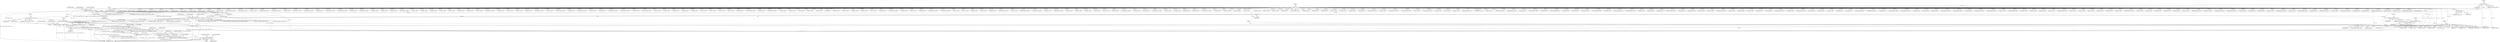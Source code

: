 digraph "0_ImageMagick_56d6e20de489113617cbbddaf41e92600a34db22@array" {
"1019343" [label="(Call,msl_info->image[n] == (Image *) NULL)"];
"1017912" [label="(Call,msl_info->image[n] == (Image *) NULL)"];
"1017918" [label="(Call,(Image *) NULL)"];
"1017908" [label="(Call,(Image*) NULL)"];
"1000237" [label="(Call,(char *) NULL)"];
"1000232" [label="(Call,(const char *) NULL)"];
"1018117" [label="(Call,msl_info->image[n] == (Image *) NULL)"];
"1018123" [label="(Call,(Image *) NULL)"];
"1018113" [label="(Call,(Image*) NULL)"];
"1019349" [label="(Call,(Image *) NULL)"];
"1018251" [label="(Call,(Image*) NULL)"];
"1018149" [label="(Call,(const xmlChar *) NULL)"];
"1018137" [label="(Call,(const xmlChar **) NULL)"];
"1018046" [label="(Call,(Image*) NULL)"];
"1017944" [label="(Call,(const xmlChar *) NULL)"];
"1017932" [label="(Call,(const xmlChar **) NULL)"];
"1019383" [label="(Call,CropImage(msl_info->image[n],&rectInfo, &msl_info->image[n]->exception))"];
"1019381" [label="(Call,newImage=CropImage(msl_info->image[n],&rectInfo, &msl_info->image[n]->exception))"];
"1019400" [label="(Call,newImage == (Image *) NULL)"];
"1019418" [label="(Call,msl_info->image[n]=newImage)"];
"1019412" [label="(Call,DestroyImage(msl_info->image[n]))"];
"1019406" [label="(Call,msl_info->image[n]=DestroyImage(msl_info->image[n]))"];
"1017024" [label="(Call,(const xmlChar *) NULL)"];
"1018046" [label="(Call,(Image*) NULL)"];
"1014142" [label="(Call,(char **) NULL)"];
"1010798" [label="(Call,(const xmlChar *) NULL)"];
"1017467" [label="(Call,(Image *) NULL)"];
"1015745" [label="(Call,(const xmlChar *) NULL)"];
"1017932" [label="(Call,(const xmlChar **) NULL)"];
"1000443" [label="(Call,(Image *) NULL)"];
"1019360" [label="(Block,)"];
"1007796" [label="(Call,(char **) NULL)"];
"1016888" [label="(Call,(char **) NULL)"];
"1012032" [label="(Call,(char **) NULL)"];
"1014502" [label="(Call,(Image *) NULL)"];
"1017918" [label="(Call,(Image *) NULL)"];
"1019381" [label="(Call,newImage=CropImage(msl_info->image[n],&rectInfo, &msl_info->image[n]->exception))"];
"1003100" [label="(Call,(char **) NULL)"];
"1014729" [label="(Call,(const xmlChar *) NULL)"];
"1008582" [label="(Call,(const xmlChar *) NULL)"];
"1016387" [label="(Call,(char **) NULL)"];
"1018139" [label="(Identifier,NULL)"];
"1016837" [label="(Call,(const xmlChar *) NULL)"];
"1000234" [label="(Identifier,NULL)"];
"1019445" [label="(Call,msl_info->image[n] == (Image *) NULL)"];
"1009820" [label="(Call,(const xmlChar *) NULL)"];
"1010587" [label="(Call,(Image *) NULL)"];
"1016133" [label="(Call,(const char *) NULL)"];
"1003342" [label="(Call,(const xmlChar *) NULL)"];
"1008856" [label="(Call,(Image *) NULL)"];
"1009117" [label="(Call,(const xmlChar *) NULL)"];
"1004334" [label="(Call,(const xmlChar *) NULL)"];
"1010545" [label="(Call,(Image *) NULL)"];
"1004476" [label="(Call,(const xmlChar *) NULL)"];
"1014438" [label="(Call,(Image *) NULL)"];
"1017930" [label="(Call,attributes == (const xmlChar **) NULL)"];
"1004223" [label="(Call,(Image *) NULL)"];
"1004443" [label="(Call,(Image *) NULL)"];
"1017911" [label="(ControlStructure,if (msl_info->image[n] == (Image *) NULL))"];
"1001578" [label="(Call,(const xmlChar *) NULL)"];
"1005702" [label="(Call,(char **) NULL)"];
"1009445" [label="(Call,(Image *) NULL)"];
"1014856" [label="(Call,(Image *) NULL)"];
"1017912" [label="(Call,msl_info->image[n] == (Image *) NULL)"];
"1001878" [label="(Call,(char **) NULL)"];
"1011909" [label="(Call,(char **) NULL)"];
"1006409" [label="(Call,(Image *) NULL)"];
"1018123" [label="(Call,(Image *) NULL)"];
"1017931" [label="(Identifier,attributes)"];
"1001942" [label="(Call,(Image *) NULL)"];
"1009559" [label="(Call,(char **) NULL)"];
"1018654" [label="(Call,(const xmlChar *) NULL)"];
"1003311" [label="(Call,(Image *) NULL)"];
"1008674" [label="(Call,(char **) NULL)"];
"1016998" [label="(Call,(Image *) NULL)"];
"1016530" [label="(Call,(Image *) NULL)"];
"1019593" [label="(Call,value != NULL)"];
"1018956" [label="(Call,(const xmlChar *) NULL)"];
"1018044" [label="(Call,watermark != (Image*) NULL)"];
"1005566" [label="(Call,(char **) NULL)"];
"1004729" [label="(Call,(const xmlChar *) NULL)"];
"1009780" [label="(Call,(Image *) NULL)"];
"1019424" [label="(Identifier,newImage)"];
"1019251" [label="(Call,(const xmlChar *) NULL)"];
"1002635" [label="(Call,(Image *) NULL)"];
"1013972" [label="(Call,(Image *) NULL)"];
"1006776" [label="(Call,(const xmlChar *) NULL)"];
"1002016" [label="(Call,(const xmlChar *) NULL)"];
"1015719" [label="(Call,(Image *) NULL)"];
"1017744" [label="(Call,(const xmlChar *) NULL)"];
"1018048" [label="(Identifier,NULL)"];
"1018315" [label="(Call,msl_info->image[n] == (Image *) NULL)"];
"1008628" [label="(Call,(char **) NULL)"];
"1018781" [label="(Call,(Image *) NULL)"];
"1018137" [label="(Call,(const xmlChar **) NULL)"];
"1003476" [label="(Call,(Image *) NULL)"];
"1019418" [label="(Call,msl_info->image[n]=newImage)"];
"1006368" [label="(Call,(Image *) NULL)"];
"1000279" [label="(Call,(Image *) NULL)"];
"1018249" [label="(Call,stereoImage != (Image*) NULL)"];
"1019173" [label="(Call,(char **) NULL)"];
"1001058" [label="(Call,(char **) NULL)"];
"1005603" [label="(Call,(char **) NULL)"];
"1018251" [label="(Call,(Image*) NULL)"];
"1016684" [label="(Call,(char **) NULL)"];
"1019225" [label="(Call,(Image *) NULL)"];
"1002948" [label="(Call,(Image *) NULL)"];
"1006241" [label="(Call,(const xmlChar *) NULL)"];
"1004306" [label="(Call,(Image *) NULL)"];
"1001756" [label="(Call,(const xmlChar *) NULL)"];
"1006857" [label="(Call,(Image *) NULL)"];
"1018135" [label="(Call,attributes == (const xmlChar **) NULL)"];
"1019382" [label="(Identifier,newImage)"];
"1003989" [label="(Call,(Image *) NULL)"];
"1012916" [label="(Call,(char *) NULL)"];
"1010015" [label="(Call,(char **) NULL)"];
"1017719" [label="(Call,(Image *) NULL)"];
"1000239" [label="(Identifier,NULL)"];
"1002451" [label="(Call,(Image *) NULL)"];
"1011200" [label="(Call,(Image *) NULL)"];
"1010393" [label="(Call,(Image *) NULL)"];
"1012993" [label="(Call,(Image *) NULL)"];
"1006330" [label="(Call,(char **) NULL)"];
"1018116" [label="(ControlStructure,if (msl_info->image[n] == (Image *) NULL))"];
"1017221" [label="(Call,(Image *) NULL)"];
"1017906" [label="(Call,*\n          watermark = (Image*) NULL)"];
"1002525" [label="(Call,(const xmlChar *) NULL)"];
"1014248" [label="(Call,(Image *) NULL)"];
"1018128" [label="(Identifier,OptionError)"];
"1019413" [label="(Call,msl_info->image[n])"];
"1007724" [label="(Call,(char **) NULL)"];
"1014207" [label="(Call,(Image *) NULL)"];
"1007223" [label="(Call,(const xmlChar *) NULL)"];
"1013018" [label="(Call,(const xmlChar *) NULL)"];
"1017674" [label="(Call,(char **) NULL)"];
"1019409" [label="(Identifier,msl_info)"];
"1000936" [label="(Call,(char **) NULL)"];
"1019354" [label="(Identifier,OptionError)"];
"1018922" [label="(Call,msl_info->image[n] == (Image *) NULL)"];
"1006216" [label="(Call,(Image *) NULL)"];
"1009893" [label="(Call,(char **) NULL)"];
"1004956" [label="(Call,(Image *) NULL)"];
"1018449" [label="(Call,(const xmlChar *) NULL)"];
"1019407" [label="(Call,msl_info->image[n])"];
"1019402" [label="(Call,(Image *) NULL)"];
"1000959" [label="(Call,(char **) NULL)"];
"1000533" [label="(Call,(const xmlChar *) NULL)"];
"1006434" [label="(Call,(const xmlChar *) NULL)"];
"1014663" [label="(Call,(Image *) NULL)"];
"1018113" [label="(Call,(Image*) NULL)"];
"1019425" [label="(ControlStructure,break;)"];
"1002331" [label="(Call,(const xmlChar *) NULL)"];
"1008729" [label="(Call,(Image *) NULL)"];
"1009605" [label="(Call,(Image *) NULL)"];
"1015066" [label="(Call,(Image *) NULL)"];
"1005726" [label="(Call,(char **) NULL)"];
"1006523" [label="(Call,(char **) NULL)"];
"1006627" [label="(Call,(Image *) NULL)"];
"1010277" [label="(Call,(const xmlChar *) NULL)"];
"1002499" [label="(Call,(Image *) NULL)"];
"1009081" [label="(Call,(Image *) NULL)"];
"1012865" [label="(Call,(const xmlChar *) NULL)"];
"1019383" [label="(Call,CropImage(msl_info->image[n],&rectInfo, &msl_info->image[n]->exception))"];
"1000484" [label="(Call,(Image *) NULL)"];
"1017564" [label="(Call,(Image *) NULL)"];
"1008142" [label="(Call,(Image *) NULL)"];
"1007570" [label="(Call,(Image *) NULL)"];
"1017923" [label="(Identifier,OptionError)"];
"1014281" [label="(Call,(const xmlChar *) NULL)"];
"1016811" [label="(Call,(Image *) NULL)"];
"1019031" [label="(Call,(const char *) NULL)"];
"1007182" [label="(Call,(Image *) NULL)"];
"1009876" [label="(Call,(char **) NULL)"];
"1010252" [label="(Call,(Image *) NULL)"];
"1013695" [label="(Call,(char **) NULL)"];
"1017833" [label="(Call,(char **) NULL)"];
"1017871" [label="(Call,(Image *) NULL)"];
"1018321" [label="(Call,(Image *) NULL)"];
"1000230" [label="(Call,keyword=(const char *) NULL)"];
"1007668" [label="(Call,(const xmlChar *) NULL)"];
"1019343" [label="(Call,msl_info->image[n] == (Image *) NULL)"];
"1006751" [label="(Call,(Image *) NULL)"];
"1008334" [label="(Call,(Image *) NULL)"];
"1019400" [label="(Call,newImage == (Image *) NULL)"];
"1007621" [label="(Call,(Image *) NULL)"];
"1010734" [label="(Call,(char **) NULL)"];
"1015016" [label="(Call,(Image *) NULL)"];
"1018821" [label="(Call,(Image *) NULL)"];
"1013607" [label="(Call,(Image *) NULL)"];
"1019399" [label="(ControlStructure,if (newImage == (Image *) NULL))"];
"1002291" [label="(Call,(Image *) NULL)"];
"1007967" [label="(Call,(const xmlChar *) NULL)"];
"1017364" [label="(Call,(char **) NULL)"];
"1011472" [label="(Call,(const xmlChar **) NULL)"];
"1000232" [label="(Call,(const char *) NULL)"];
"1002997" [label="(Call,(const xmlChar *) NULL)"];
"1013107" [label="(Call,(char **) NULL)"];
"1016555" [label="(Call,(const xmlChar *) NULL)"];
"1009940" [label="(Call,(char **) NULL)"];
"1019096" [label="(Call,(Image *) NULL)"];
"1011886" [label="(Call,(char **) NULL)"];
"1019412" [label="(Call,DestroyImage(msl_info->image[n]))"];
"1018928" [label="(Call,(Image *) NULL)"];
"1015669" [label="(Call,(char **) NULL)"];
"1012853" [label="(Call,(const xmlChar **) NULL)"];
"1000235" [label="(Call,value=(char *) NULL)"];
"1018258" [label="(Call,StereoImage(msl_info->image[n], stereoImage, &msl_info->image[n]->exception))"];
"1009965" [label="(Call,(char **) NULL)"];
"1019406" [label="(Call,msl_info->image[n]=DestroyImage(msl_info->image[n]))"];
"1004981" [label="(Call,(const xmlChar *) NULL)"];
"1017910" [label="(Identifier,NULL)"];
"1002709" [label="(Call,(const xmlChar *) NULL)"];
"1008246" [label="(Call,(Image *) NULL)"];
"1018118" [label="(Call,msl_info->image[n])"];
"1014003" [label="(Call,(const xmlChar *) NULL)"];
"1017913" [label="(Call,msl_info->image[n])"];
"1018623" [label="(Call,msl_info->image[n] == (Image *) NULL)"];
"1001731" [label="(Call,(Image *) NULL)"];
"1019219" [label="(Call,msl_info->image[n] == (Image *) NULL)"];
"1005108" [label="(Call,(const xmlChar *) NULL)"];
"1015487" [label="(Call,(Image *) NULL)"];
"1018560" [label="(Call,(Image *) NULL)"];
"1003448" [label="(Call,(const char *) NULL)"];
"1000307" [label="(Call,(const xmlChar *) NULL)"];
"1001550" [label="(Call,(Image *) NULL)"];
"1018071" [label="(Call,(Image *) NULL)"];
"1019421" [label="(Identifier,msl_info)"];
"1019122" [label="(Call,(const xmlChar *) NULL)"];
"1019477" [label="(Call,(const xmlChar *) NULL)"];
"1005059" [label="(Call,(Image *) NULL)"];
"1001680" [label="(Call,(Image *) NULL)"];
"1012626" [label="(Call,(Image *) NULL)"];
"1014528" [label="(Call,(const xmlChar *) NULL)"];
"1015235" [label="(Call,(Image *) NULL)"];
"1003765" [label="(Call,(const char *) NULL)"];
"1001084" [label="(Call,(char **) NULL)"];
"1003943" [label="(Call,(char **) NULL)"];
"1010418" [label="(Call,(const xmlChar *) NULL)"];
"1019389" [label="(Call,&rectInfo)"];
"1009284" [label="(Call,(char **) NULL)"];
"1014901" [label="(Call,(Image *) NULL)"];
"1019090" [label="(Call,msl_info->image[n] == (Image *) NULL)"];
"1008651" [label="(Call,(char **) NULL)"];
"1010884" [label="(Call,(Image *) NULL)"];
"1002239" [label="(Call,(Image *) NULL)"];
"1018117" [label="(Call,msl_info->image[n] == (Image *) NULL)"];
"1017596" [label="(Call,(const xmlChar *) NULL)"];
"1017946" [label="(Identifier,NULL)"];
"1018276" [label="(Call,(Image *) NULL)"];
"1010082" [label="(Call,(Image *) NULL)"];
"1017492" [label="(Call,(const xmlChar *) NULL)"];
"1018151" [label="(Identifier,NULL)"];
"1013238" [label="(Call,(Image *) NULL)"];
"1017427" [label="(Call,(Image *) NULL)"];
"1017920" [label="(Identifier,NULL)"];
"1002576" [label="(Call,(char **) NULL)"];
"1015276" [label="(Call,(Image *) NULL)"];
"1017934" [label="(Identifier,NULL)"];
"1009646" [label="(Call,(Image *) NULL)"];
"1012662" [label="(Call,(const xmlChar *) NULL)"];
"1019391" [label="(Call,&msl_info->image[n]->exception)"];
"1017246" [label="(Call,(const xmlChar *) NULL)"];
"1018125" [label="(Identifier,NULL)"];
"1018149" [label="(Call,(const xmlChar *) NULL)"];
"1019365" [label="(Identifier,rectInfo)"];
"1018136" [label="(Identifier,attributes)"];
"1002676" [label="(Call,(Image *) NULL)"];
"1008160" [label="(Call,(const xmlChar *) NULL)"];
"1008359" [label="(Call,(const xmlChar *) NULL)"];
"1015445" [label="(Call,(Image *) NULL)"];
"1016362" [label="(Call,(char **) NULL)"];
"1018115" [label="(Identifier,NULL)"];
"1019344" [label="(Call,msl_info->image[n])"];
"1014704" [label="(Call,(Image *) NULL)"];
"1019451" [label="(Call,(Image *) NULL)"];
"1019349" [label="(Call,(Image *) NULL)"];
"1018410" [label="(Call,msl_info->image[n] == (Image *) NULL)"];
"1011228" [label="(Call,(const xmlChar *) NULL)"];
"1013639" [label="(Call,(const xmlChar *) NULL)"];
"1004832" [label="(Call,(Image *) NULL)"];
"1010626" [label="(Call,(const xmlChar *) NULL)"];
"1013264" [label="(Call,(const xmlChar *) NULL)"];
"1018710" [label="(Call,(char **) NULL)"];
"1010110" [label="(Call,(const xmlChar *) NULL)"];
"1019342" [label="(ControlStructure,if (msl_info->image[n] == (Image *) NULL))"];
"1018815" [label="(Call,msl_info->image[n] == (Image *) NULL)"];
"1002906" [label="(Call,(Image *) NULL)"];
"1006931" [label="(Call,(Image *) NULL)"];
"1007056" [label="(Call,(Image *) NULL)"];
"1009990" [label="(Call,(char **) NULL)"];
"1003505" [label="(Call,(const xmlChar *) NULL)"];
"1012008" [label="(Call,(char **) NULL)"];
"1013764" [label="(Call,(char **) NULL)"];
"1009203" [label="(Call,(char **) NULL)"];
"1013929" [label="(Call,(Image *) NULL)"];
"1016947" [label="(Call,(Image *) NULL)"];
"1018629" [label="(Call,(Image *) NULL)"];
"1014785" [label="(Call,(char **) NULL)"];
"1017908" [label="(Call,(Image*) NULL)"];
"1018846" [label="(Call,(const xmlChar *) NULL)"];
"1015584" [label="(Call,(char **) NULL)"];
"1014978" [label="(Call,(char **) NULL)"];
"1006586" [label="(Call,(Image *) NULL)"];
"1007941" [label="(Call,(Image *) NULL)"];
"1004701" [label="(Call,(Image *) NULL)"];
"1010507" [label="(Call,(char **) NULL)"];
"1015091" [label="(Call,(const xmlChar *) NULL)"];
"1008997" [label="(Call,(const char *) NULL)"];
"1018145" [label="(Call,attributes[i] != (const xmlChar *) NULL)"];
"1017940" [label="(Call,attributes[i] != (const xmlChar *) NULL)"];
"1019401" [label="(Identifier,newImage)"];
"1018111" [label="(Call,*\n          stereoImage = (Image*) NULL)"];
"1008887" [label="(Call,(const xmlChar *) NULL)"];
"1009470" [label="(Call,(const xmlChar *) NULL)"];
"1016489" [label="(Call,(Image *) NULL)"];
"1016763" [label="(Call,(Image *) NULL)"];
"1019419" [label="(Call,msl_info->image[n])"];
"1019405" [label="(ControlStructure,break;)"];
"1017180" [label="(Call,(Image *) NULL)"];
"1000237" [label="(Call,(char *) NULL)"];
"1007821" [label="(Call,(char **) NULL)"];
"1010786" [label="(Call,(const xmlChar **) NULL)"];
"1013787" [label="(Call,(char **) NULL)"];
"1015301" [label="(Call,(const xmlChar *) NULL)"];
"1008556" [label="(Call,(Image *) NULL)"];
"1014927" [label="(Call,(const xmlChar *) NULL)"];
"1008415" [label="(Call,(char **) NULL)"];
"1019384" [label="(Call,msl_info->image[n])"];
"1019610" [label="(MethodReturn,static void)"];
"1015528" [label="(Call,(const xmlChar *) NULL)"];
"1016278" [label="(Call,(Image *) NULL)"];
"1001983" [label="(Call,(Image *) NULL)"];
"1018053" [label="(Call,SteganoImage(msl_info->image[n], watermark, &msl_info->image[n]->exception))"];
"1011483" [label="(Call,(const xmlChar *) NULL)"];
"1017944" [label="(Call,(const xmlChar *) NULL)"];
"1004660" [label="(Call,(Image *) NULL)"];
"1008486" [label="(Call,(Image *) NULL)"];
"1016306" [label="(Call,(const xmlChar *) NULL)"];
"1018416" [label="(Call,(Image *) NULL)"];
"1013153" [label="(Call,(Image *) NULL)"];
"1018253" [label="(Identifier,NULL)"];
"1019351" [label="(Identifier,NULL)"];
"1019343" -> "1019342"  [label="AST: "];
"1019343" -> "1019349"  [label="CFG: "];
"1019344" -> "1019343"  [label="AST: "];
"1019349" -> "1019343"  [label="AST: "];
"1019354" -> "1019343"  [label="CFG: "];
"1019365" -> "1019343"  [label="CFG: "];
"1019343" -> "1019610"  [label="DDG: msl_info->image[n] == (Image *) NULL"];
"1019343" -> "1019610"  [label="DDG: (Image *) NULL"];
"1019343" -> "1019610"  [label="DDG: msl_info->image[n]"];
"1017912" -> "1019343"  [label="DDG: msl_info->image[n]"];
"1018117" -> "1019343"  [label="DDG: msl_info->image[n]"];
"1019349" -> "1019343"  [label="DDG: NULL"];
"1019343" -> "1019383"  [label="DDG: msl_info->image[n]"];
"1017912" -> "1017911"  [label="AST: "];
"1017912" -> "1017918"  [label="CFG: "];
"1017913" -> "1017912"  [label="AST: "];
"1017918" -> "1017912"  [label="AST: "];
"1017923" -> "1017912"  [label="CFG: "];
"1017931" -> "1017912"  [label="CFG: "];
"1017912" -> "1019610"  [label="DDG: msl_info->image[n]"];
"1017912" -> "1019610"  [label="DDG: msl_info->image[n] == (Image *) NULL"];
"1017912" -> "1019610"  [label="DDG: (Image *) NULL"];
"1017918" -> "1017912"  [label="DDG: NULL"];
"1017912" -> "1018053"  [label="DDG: msl_info->image[n]"];
"1017912" -> "1018315"  [label="DDG: msl_info->image[n]"];
"1017912" -> "1018410"  [label="DDG: msl_info->image[n]"];
"1017912" -> "1018623"  [label="DDG: msl_info->image[n]"];
"1017912" -> "1018815"  [label="DDG: msl_info->image[n]"];
"1017912" -> "1018922"  [label="DDG: msl_info->image[n]"];
"1017912" -> "1019090"  [label="DDG: msl_info->image[n]"];
"1017912" -> "1019219"  [label="DDG: msl_info->image[n]"];
"1017912" -> "1019445"  [label="DDG: msl_info->image[n]"];
"1017918" -> "1017920"  [label="CFG: "];
"1017919" -> "1017918"  [label="AST: "];
"1017920" -> "1017918"  [label="AST: "];
"1017908" -> "1017918"  [label="DDG: NULL"];
"1017918" -> "1017932"  [label="DDG: NULL"];
"1017918" -> "1019593"  [label="DDG: NULL"];
"1017908" -> "1017906"  [label="AST: "];
"1017908" -> "1017910"  [label="CFG: "];
"1017909" -> "1017908"  [label="AST: "];
"1017910" -> "1017908"  [label="AST: "];
"1017906" -> "1017908"  [label="CFG: "];
"1017908" -> "1017906"  [label="DDG: NULL"];
"1000237" -> "1017908"  [label="DDG: NULL"];
"1000237" -> "1000235"  [label="AST: "];
"1000237" -> "1000239"  [label="CFG: "];
"1000238" -> "1000237"  [label="AST: "];
"1000239" -> "1000237"  [label="AST: "];
"1000235" -> "1000237"  [label="CFG: "];
"1000237" -> "1000235"  [label="DDG: NULL"];
"1000232" -> "1000237"  [label="DDG: NULL"];
"1000237" -> "1000279"  [label="DDG: NULL"];
"1000237" -> "1000307"  [label="DDG: NULL"];
"1000237" -> "1000443"  [label="DDG: NULL"];
"1000237" -> "1000484"  [label="DDG: NULL"];
"1000237" -> "1000533"  [label="DDG: NULL"];
"1000237" -> "1000936"  [label="DDG: NULL"];
"1000237" -> "1000959"  [label="DDG: NULL"];
"1000237" -> "1001058"  [label="DDG: NULL"];
"1000237" -> "1001084"  [label="DDG: NULL"];
"1000237" -> "1001550"  [label="DDG: NULL"];
"1000237" -> "1001578"  [label="DDG: NULL"];
"1000237" -> "1001680"  [label="DDG: NULL"];
"1000237" -> "1001731"  [label="DDG: NULL"];
"1000237" -> "1001756"  [label="DDG: NULL"];
"1000237" -> "1001878"  [label="DDG: NULL"];
"1000237" -> "1001942"  [label="DDG: NULL"];
"1000237" -> "1001983"  [label="DDG: NULL"];
"1000237" -> "1002016"  [label="DDG: NULL"];
"1000237" -> "1002239"  [label="DDG: NULL"];
"1000237" -> "1002291"  [label="DDG: NULL"];
"1000237" -> "1002331"  [label="DDG: NULL"];
"1000237" -> "1002451"  [label="DDG: NULL"];
"1000237" -> "1002499"  [label="DDG: NULL"];
"1000237" -> "1002525"  [label="DDG: NULL"];
"1000237" -> "1002576"  [label="DDG: NULL"];
"1000237" -> "1002635"  [label="DDG: NULL"];
"1000237" -> "1002676"  [label="DDG: NULL"];
"1000237" -> "1002709"  [label="DDG: NULL"];
"1000237" -> "1002906"  [label="DDG: NULL"];
"1000237" -> "1002948"  [label="DDG: NULL"];
"1000237" -> "1002997"  [label="DDG: NULL"];
"1000237" -> "1003100"  [label="DDG: NULL"];
"1000237" -> "1003311"  [label="DDG: NULL"];
"1000237" -> "1003342"  [label="DDG: NULL"];
"1000237" -> "1003448"  [label="DDG: NULL"];
"1000237" -> "1003476"  [label="DDG: NULL"];
"1000237" -> "1003505"  [label="DDG: NULL"];
"1000237" -> "1003765"  [label="DDG: NULL"];
"1000237" -> "1003943"  [label="DDG: NULL"];
"1000237" -> "1003989"  [label="DDG: NULL"];
"1000237" -> "1004223"  [label="DDG: NULL"];
"1000237" -> "1004306"  [label="DDG: NULL"];
"1000237" -> "1004334"  [label="DDG: NULL"];
"1000237" -> "1004443"  [label="DDG: NULL"];
"1000237" -> "1004476"  [label="DDG: NULL"];
"1000237" -> "1004660"  [label="DDG: NULL"];
"1000237" -> "1004701"  [label="DDG: NULL"];
"1000237" -> "1004729"  [label="DDG: NULL"];
"1000237" -> "1004832"  [label="DDG: NULL"];
"1000237" -> "1004956"  [label="DDG: NULL"];
"1000237" -> "1004981"  [label="DDG: NULL"];
"1000237" -> "1005059"  [label="DDG: NULL"];
"1000237" -> "1005108"  [label="DDG: NULL"];
"1000237" -> "1005566"  [label="DDG: NULL"];
"1000237" -> "1005603"  [label="DDG: NULL"];
"1000237" -> "1005702"  [label="DDG: NULL"];
"1000237" -> "1005726"  [label="DDG: NULL"];
"1000237" -> "1006216"  [label="DDG: NULL"];
"1000237" -> "1006241"  [label="DDG: NULL"];
"1000237" -> "1006330"  [label="DDG: NULL"];
"1000237" -> "1006368"  [label="DDG: NULL"];
"1000237" -> "1006409"  [label="DDG: NULL"];
"1000237" -> "1006434"  [label="DDG: NULL"];
"1000237" -> "1006523"  [label="DDG: NULL"];
"1000237" -> "1006586"  [label="DDG: NULL"];
"1000237" -> "1006627"  [label="DDG: NULL"];
"1000237" -> "1006751"  [label="DDG: NULL"];
"1000237" -> "1006776"  [label="DDG: NULL"];
"1000237" -> "1006857"  [label="DDG: NULL"];
"1000237" -> "1006931"  [label="DDG: NULL"];
"1000237" -> "1007056"  [label="DDG: NULL"];
"1000237" -> "1007182"  [label="DDG: NULL"];
"1000237" -> "1007223"  [label="DDG: NULL"];
"1000237" -> "1007570"  [label="DDG: NULL"];
"1000237" -> "1007621"  [label="DDG: NULL"];
"1000237" -> "1007668"  [label="DDG: NULL"];
"1000237" -> "1007724"  [label="DDG: NULL"];
"1000237" -> "1007796"  [label="DDG: NULL"];
"1000237" -> "1007821"  [label="DDG: NULL"];
"1000237" -> "1007941"  [label="DDG: NULL"];
"1000237" -> "1007967"  [label="DDG: NULL"];
"1000237" -> "1008142"  [label="DDG: NULL"];
"1000237" -> "1008160"  [label="DDG: NULL"];
"1000237" -> "1008246"  [label="DDG: NULL"];
"1000237" -> "1008334"  [label="DDG: NULL"];
"1000237" -> "1008359"  [label="DDG: NULL"];
"1000237" -> "1008415"  [label="DDG: NULL"];
"1000237" -> "1008486"  [label="DDG: NULL"];
"1000237" -> "1008556"  [label="DDG: NULL"];
"1000237" -> "1008582"  [label="DDG: NULL"];
"1000237" -> "1008628"  [label="DDG: NULL"];
"1000237" -> "1008651"  [label="DDG: NULL"];
"1000237" -> "1008674"  [label="DDG: NULL"];
"1000237" -> "1008729"  [label="DDG: NULL"];
"1000237" -> "1008856"  [label="DDG: NULL"];
"1000237" -> "1008887"  [label="DDG: NULL"];
"1000237" -> "1008997"  [label="DDG: NULL"];
"1000237" -> "1009081"  [label="DDG: NULL"];
"1000237" -> "1009117"  [label="DDG: NULL"];
"1000237" -> "1009203"  [label="DDG: NULL"];
"1000237" -> "1009284"  [label="DDG: NULL"];
"1000237" -> "1009445"  [label="DDG: NULL"];
"1000237" -> "1009470"  [label="DDG: NULL"];
"1000237" -> "1009559"  [label="DDG: NULL"];
"1000237" -> "1009605"  [label="DDG: NULL"];
"1000237" -> "1009646"  [label="DDG: NULL"];
"1000237" -> "1009780"  [label="DDG: NULL"];
"1000237" -> "1009820"  [label="DDG: NULL"];
"1000237" -> "1009876"  [label="DDG: NULL"];
"1000237" -> "1009893"  [label="DDG: NULL"];
"1000237" -> "1009940"  [label="DDG: NULL"];
"1000237" -> "1009965"  [label="DDG: NULL"];
"1000237" -> "1009990"  [label="DDG: NULL"];
"1000237" -> "1010015"  [label="DDG: NULL"];
"1000237" -> "1010082"  [label="DDG: NULL"];
"1000237" -> "1010110"  [label="DDG: NULL"];
"1000237" -> "1010252"  [label="DDG: NULL"];
"1000237" -> "1010277"  [label="DDG: NULL"];
"1000237" -> "1010393"  [label="DDG: NULL"];
"1000237" -> "1010418"  [label="DDG: NULL"];
"1000237" -> "1010507"  [label="DDG: NULL"];
"1000237" -> "1010545"  [label="DDG: NULL"];
"1000237" -> "1010587"  [label="DDG: NULL"];
"1000237" -> "1010626"  [label="DDG: NULL"];
"1000237" -> "1010734"  [label="DDG: NULL"];
"1000237" -> "1010786"  [label="DDG: NULL"];
"1000237" -> "1010798"  [label="DDG: NULL"];
"1000237" -> "1010884"  [label="DDG: NULL"];
"1000237" -> "1011200"  [label="DDG: NULL"];
"1000237" -> "1011228"  [label="DDG: NULL"];
"1000237" -> "1011472"  [label="DDG: NULL"];
"1000237" -> "1011483"  [label="DDG: NULL"];
"1000237" -> "1011886"  [label="DDG: NULL"];
"1000237" -> "1011909"  [label="DDG: NULL"];
"1000237" -> "1012008"  [label="DDG: NULL"];
"1000237" -> "1012032"  [label="DDG: NULL"];
"1000237" -> "1012626"  [label="DDG: NULL"];
"1000237" -> "1012662"  [label="DDG: NULL"];
"1000237" -> "1012853"  [label="DDG: NULL"];
"1000237" -> "1012865"  [label="DDG: NULL"];
"1000237" -> "1012916"  [label="DDG: NULL"];
"1000237" -> "1012993"  [label="DDG: NULL"];
"1000237" -> "1013018"  [label="DDG: NULL"];
"1000237" -> "1013107"  [label="DDG: NULL"];
"1000237" -> "1013153"  [label="DDG: NULL"];
"1000237" -> "1013238"  [label="DDG: NULL"];
"1000237" -> "1013264"  [label="DDG: NULL"];
"1000237" -> "1013607"  [label="DDG: NULL"];
"1000237" -> "1013639"  [label="DDG: NULL"];
"1000237" -> "1013695"  [label="DDG: NULL"];
"1000237" -> "1013764"  [label="DDG: NULL"];
"1000237" -> "1013787"  [label="DDG: NULL"];
"1000237" -> "1013929"  [label="DDG: NULL"];
"1000237" -> "1013972"  [label="DDG: NULL"];
"1000237" -> "1014003"  [label="DDG: NULL"];
"1000237" -> "1014142"  [label="DDG: NULL"];
"1000237" -> "1014207"  [label="DDG: NULL"];
"1000237" -> "1014248"  [label="DDG: NULL"];
"1000237" -> "1014281"  [label="DDG: NULL"];
"1000237" -> "1014438"  [label="DDG: NULL"];
"1000237" -> "1014502"  [label="DDG: NULL"];
"1000237" -> "1014528"  [label="DDG: NULL"];
"1000237" -> "1014663"  [label="DDG: NULL"];
"1000237" -> "1014704"  [label="DDG: NULL"];
"1000237" -> "1014729"  [label="DDG: NULL"];
"1000237" -> "1014785"  [label="DDG: NULL"];
"1000237" -> "1014856"  [label="DDG: NULL"];
"1000237" -> "1014901"  [label="DDG: NULL"];
"1000237" -> "1014927"  [label="DDG: NULL"];
"1000237" -> "1014978"  [label="DDG: NULL"];
"1000237" -> "1015016"  [label="DDG: NULL"];
"1000237" -> "1015066"  [label="DDG: NULL"];
"1000237" -> "1015091"  [label="DDG: NULL"];
"1000237" -> "1015235"  [label="DDG: NULL"];
"1000237" -> "1015276"  [label="DDG: NULL"];
"1000237" -> "1015301"  [label="DDG: NULL"];
"1000237" -> "1015445"  [label="DDG: NULL"];
"1000237" -> "1015487"  [label="DDG: NULL"];
"1000237" -> "1015528"  [label="DDG: NULL"];
"1000237" -> "1015584"  [label="DDG: NULL"];
"1000237" -> "1015669"  [label="DDG: NULL"];
"1000237" -> "1015719"  [label="DDG: NULL"];
"1000237" -> "1015745"  [label="DDG: NULL"];
"1000237" -> "1016133"  [label="DDG: NULL"];
"1000237" -> "1016278"  [label="DDG: NULL"];
"1000237" -> "1016306"  [label="DDG: NULL"];
"1000237" -> "1016362"  [label="DDG: NULL"];
"1000237" -> "1016387"  [label="DDG: NULL"];
"1000237" -> "1016489"  [label="DDG: NULL"];
"1000237" -> "1016530"  [label="DDG: NULL"];
"1000237" -> "1016555"  [label="DDG: NULL"];
"1000237" -> "1016684"  [label="DDG: NULL"];
"1000237" -> "1016763"  [label="DDG: NULL"];
"1000237" -> "1016811"  [label="DDG: NULL"];
"1000237" -> "1016837"  [label="DDG: NULL"];
"1000237" -> "1016888"  [label="DDG: NULL"];
"1000237" -> "1016947"  [label="DDG: NULL"];
"1000237" -> "1016998"  [label="DDG: NULL"];
"1000237" -> "1017024"  [label="DDG: NULL"];
"1000237" -> "1017180"  [label="DDG: NULL"];
"1000237" -> "1017221"  [label="DDG: NULL"];
"1000237" -> "1017246"  [label="DDG: NULL"];
"1000237" -> "1017364"  [label="DDG: NULL"];
"1000237" -> "1017427"  [label="DDG: NULL"];
"1000237" -> "1017467"  [label="DDG: NULL"];
"1000237" -> "1017492"  [label="DDG: NULL"];
"1000237" -> "1017564"  [label="DDG: NULL"];
"1000237" -> "1017596"  [label="DDG: NULL"];
"1000237" -> "1017674"  [label="DDG: NULL"];
"1000237" -> "1017719"  [label="DDG: NULL"];
"1000237" -> "1017744"  [label="DDG: NULL"];
"1000237" -> "1017833"  [label="DDG: NULL"];
"1000237" -> "1017871"  [label="DDG: NULL"];
"1000237" -> "1017944"  [label="DDG: NULL"];
"1000237" -> "1018046"  [label="DDG: NULL"];
"1000237" -> "1018113"  [label="DDG: NULL"];
"1000237" -> "1018149"  [label="DDG: NULL"];
"1000237" -> "1018251"  [label="DDG: NULL"];
"1000237" -> "1018321"  [label="DDG: NULL"];
"1000237" -> "1018416"  [label="DDG: NULL"];
"1000237" -> "1018449"  [label="DDG: NULL"];
"1000237" -> "1018560"  [label="DDG: NULL"];
"1000237" -> "1018629"  [label="DDG: NULL"];
"1000237" -> "1018654"  [label="DDG: NULL"];
"1000237" -> "1018710"  [label="DDG: NULL"];
"1000237" -> "1018781"  [label="DDG: NULL"];
"1000237" -> "1018821"  [label="DDG: NULL"];
"1000237" -> "1018846"  [label="DDG: NULL"];
"1000237" -> "1018928"  [label="DDG: NULL"];
"1000237" -> "1018956"  [label="DDG: NULL"];
"1000237" -> "1019031"  [label="DDG: NULL"];
"1000237" -> "1019096"  [label="DDG: NULL"];
"1000237" -> "1019122"  [label="DDG: NULL"];
"1000237" -> "1019173"  [label="DDG: NULL"];
"1000237" -> "1019225"  [label="DDG: NULL"];
"1000237" -> "1019251"  [label="DDG: NULL"];
"1000237" -> "1019349"  [label="DDG: NULL"];
"1000237" -> "1019451"  [label="DDG: NULL"];
"1000237" -> "1019477"  [label="DDG: NULL"];
"1000237" -> "1019593"  [label="DDG: NULL"];
"1000232" -> "1000230"  [label="AST: "];
"1000232" -> "1000234"  [label="CFG: "];
"1000233" -> "1000232"  [label="AST: "];
"1000234" -> "1000232"  [label="AST: "];
"1000230" -> "1000232"  [label="CFG: "];
"1000232" -> "1000230"  [label="DDG: NULL"];
"1018117" -> "1018116"  [label="AST: "];
"1018117" -> "1018123"  [label="CFG: "];
"1018118" -> "1018117"  [label="AST: "];
"1018123" -> "1018117"  [label="AST: "];
"1018128" -> "1018117"  [label="CFG: "];
"1018136" -> "1018117"  [label="CFG: "];
"1018117" -> "1019610"  [label="DDG: msl_info->image[n] == (Image *) NULL"];
"1018117" -> "1019610"  [label="DDG: msl_info->image[n]"];
"1018117" -> "1019610"  [label="DDG: (Image *) NULL"];
"1018123" -> "1018117"  [label="DDG: NULL"];
"1018117" -> "1018258"  [label="DDG: msl_info->image[n]"];
"1018117" -> "1018315"  [label="DDG: msl_info->image[n]"];
"1018117" -> "1018410"  [label="DDG: msl_info->image[n]"];
"1018117" -> "1018623"  [label="DDG: msl_info->image[n]"];
"1018117" -> "1018815"  [label="DDG: msl_info->image[n]"];
"1018117" -> "1018922"  [label="DDG: msl_info->image[n]"];
"1018117" -> "1019090"  [label="DDG: msl_info->image[n]"];
"1018117" -> "1019219"  [label="DDG: msl_info->image[n]"];
"1018117" -> "1019445"  [label="DDG: msl_info->image[n]"];
"1018123" -> "1018125"  [label="CFG: "];
"1018124" -> "1018123"  [label="AST: "];
"1018125" -> "1018123"  [label="AST: "];
"1018113" -> "1018123"  [label="DDG: NULL"];
"1018123" -> "1018137"  [label="DDG: NULL"];
"1018123" -> "1019593"  [label="DDG: NULL"];
"1018113" -> "1018111"  [label="AST: "];
"1018113" -> "1018115"  [label="CFG: "];
"1018114" -> "1018113"  [label="AST: "];
"1018115" -> "1018113"  [label="AST: "];
"1018111" -> "1018113"  [label="CFG: "];
"1018113" -> "1018111"  [label="DDG: NULL"];
"1019349" -> "1019351"  [label="CFG: "];
"1019350" -> "1019349"  [label="AST: "];
"1019351" -> "1019349"  [label="AST: "];
"1018251" -> "1019349"  [label="DDG: NULL"];
"1018046" -> "1019349"  [label="DDG: NULL"];
"1019349" -> "1019402"  [label="DDG: NULL"];
"1019349" -> "1019593"  [label="DDG: NULL"];
"1018251" -> "1018249"  [label="AST: "];
"1018251" -> "1018253"  [label="CFG: "];
"1018252" -> "1018251"  [label="AST: "];
"1018253" -> "1018251"  [label="AST: "];
"1018249" -> "1018251"  [label="CFG: "];
"1018251" -> "1018249"  [label="DDG: NULL"];
"1018149" -> "1018251"  [label="DDG: NULL"];
"1018251" -> "1018276"  [label="DDG: NULL"];
"1018251" -> "1018321"  [label="DDG: NULL"];
"1018251" -> "1018416"  [label="DDG: NULL"];
"1018251" -> "1018629"  [label="DDG: NULL"];
"1018251" -> "1018821"  [label="DDG: NULL"];
"1018251" -> "1018928"  [label="DDG: NULL"];
"1018251" -> "1019096"  [label="DDG: NULL"];
"1018251" -> "1019225"  [label="DDG: NULL"];
"1018251" -> "1019451"  [label="DDG: NULL"];
"1018251" -> "1019593"  [label="DDG: NULL"];
"1018149" -> "1018145"  [label="AST: "];
"1018149" -> "1018151"  [label="CFG: "];
"1018150" -> "1018149"  [label="AST: "];
"1018151" -> "1018149"  [label="AST: "];
"1018145" -> "1018149"  [label="CFG: "];
"1018149" -> "1018145"  [label="DDG: NULL"];
"1018137" -> "1018149"  [label="DDG: NULL"];
"1018149" -> "1019593"  [label="DDG: NULL"];
"1018137" -> "1018135"  [label="AST: "];
"1018137" -> "1018139"  [label="CFG: "];
"1018138" -> "1018137"  [label="AST: "];
"1018139" -> "1018137"  [label="AST: "];
"1018135" -> "1018137"  [label="CFG: "];
"1018137" -> "1018135"  [label="DDG: NULL"];
"1018137" -> "1019593"  [label="DDG: NULL"];
"1018046" -> "1018044"  [label="AST: "];
"1018046" -> "1018048"  [label="CFG: "];
"1018047" -> "1018046"  [label="AST: "];
"1018048" -> "1018046"  [label="AST: "];
"1018044" -> "1018046"  [label="CFG: "];
"1018046" -> "1018044"  [label="DDG: NULL"];
"1017944" -> "1018046"  [label="DDG: NULL"];
"1018046" -> "1018071"  [label="DDG: NULL"];
"1018046" -> "1018321"  [label="DDG: NULL"];
"1018046" -> "1018416"  [label="DDG: NULL"];
"1018046" -> "1018629"  [label="DDG: NULL"];
"1018046" -> "1018821"  [label="DDG: NULL"];
"1018046" -> "1018928"  [label="DDG: NULL"];
"1018046" -> "1019096"  [label="DDG: NULL"];
"1018046" -> "1019225"  [label="DDG: NULL"];
"1018046" -> "1019451"  [label="DDG: NULL"];
"1018046" -> "1019593"  [label="DDG: NULL"];
"1017944" -> "1017940"  [label="AST: "];
"1017944" -> "1017946"  [label="CFG: "];
"1017945" -> "1017944"  [label="AST: "];
"1017946" -> "1017944"  [label="AST: "];
"1017940" -> "1017944"  [label="CFG: "];
"1017944" -> "1017940"  [label="DDG: NULL"];
"1017932" -> "1017944"  [label="DDG: NULL"];
"1017944" -> "1019593"  [label="DDG: NULL"];
"1017932" -> "1017930"  [label="AST: "];
"1017932" -> "1017934"  [label="CFG: "];
"1017933" -> "1017932"  [label="AST: "];
"1017934" -> "1017932"  [label="AST: "];
"1017930" -> "1017932"  [label="CFG: "];
"1017932" -> "1017930"  [label="DDG: NULL"];
"1017932" -> "1019593"  [label="DDG: NULL"];
"1019383" -> "1019381"  [label="AST: "];
"1019383" -> "1019391"  [label="CFG: "];
"1019384" -> "1019383"  [label="AST: "];
"1019389" -> "1019383"  [label="AST: "];
"1019391" -> "1019383"  [label="AST: "];
"1019381" -> "1019383"  [label="CFG: "];
"1019383" -> "1019610"  [label="DDG: &rectInfo"];
"1019383" -> "1019610"  [label="DDG: msl_info->image[n]"];
"1019383" -> "1019610"  [label="DDG: &msl_info->image[n]->exception"];
"1019383" -> "1019381"  [label="DDG: msl_info->image[n]"];
"1019383" -> "1019381"  [label="DDG: &rectInfo"];
"1019383" -> "1019381"  [label="DDG: &msl_info->image[n]->exception"];
"1019383" -> "1019412"  [label="DDG: msl_info->image[n]"];
"1019381" -> "1019360"  [label="AST: "];
"1019382" -> "1019381"  [label="AST: "];
"1019401" -> "1019381"  [label="CFG: "];
"1019381" -> "1019610"  [label="DDG: CropImage(msl_info->image[n],&rectInfo, &msl_info->image[n]->exception)"];
"1019381" -> "1019400"  [label="DDG: newImage"];
"1019400" -> "1019399"  [label="AST: "];
"1019400" -> "1019402"  [label="CFG: "];
"1019401" -> "1019400"  [label="AST: "];
"1019402" -> "1019400"  [label="AST: "];
"1019405" -> "1019400"  [label="CFG: "];
"1019409" -> "1019400"  [label="CFG: "];
"1019400" -> "1019610"  [label="DDG: newImage == (Image *) NULL"];
"1019400" -> "1019610"  [label="DDG: newImage"];
"1019400" -> "1019610"  [label="DDG: (Image *) NULL"];
"1019402" -> "1019400"  [label="DDG: NULL"];
"1019400" -> "1019418"  [label="DDG: newImage"];
"1019418" -> "1019360"  [label="AST: "];
"1019418" -> "1019424"  [label="CFG: "];
"1019419" -> "1019418"  [label="AST: "];
"1019424" -> "1019418"  [label="AST: "];
"1019425" -> "1019418"  [label="CFG: "];
"1019418" -> "1019610"  [label="DDG: msl_info->image[n]"];
"1019418" -> "1019610"  [label="DDG: newImage"];
"1019412" -> "1019406"  [label="AST: "];
"1019412" -> "1019413"  [label="CFG: "];
"1019413" -> "1019412"  [label="AST: "];
"1019406" -> "1019412"  [label="CFG: "];
"1019412" -> "1019406"  [label="DDG: msl_info->image[n]"];
"1019406" -> "1019360"  [label="AST: "];
"1019407" -> "1019406"  [label="AST: "];
"1019421" -> "1019406"  [label="CFG: "];
"1019406" -> "1019610"  [label="DDG: DestroyImage(msl_info->image[n])"];
}
